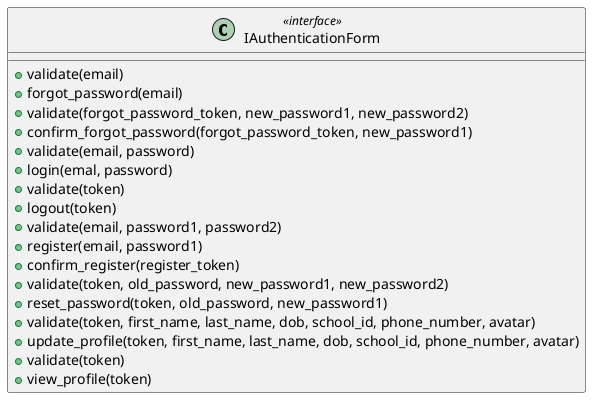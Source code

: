 @startuml iAuthenticationForm
class IAuthenticationForm <<interface>> {
    + validate(email)
    + forgot_password(email)
    + validate(forgot_password_token, new_password1, new_password2)
    + confirm_forgot_password(forgot_password_token, new_password1)
    + validate(email, password)
    + login(emal, password)
    + validate(token)
    + logout(token)
    + validate(email, password1, password2)
    + register(email, password1)
    + confirm_register(register_token)
    + validate(token, old_password, new_password1, new_password2)
    + reset_password(token, old_password, new_password1)
    + validate(token, first_name, last_name, dob, school_id, phone_number, avatar)
    + update_profile(token, first_name, last_name, dob, school_id, phone_number, avatar)
    + validate(token)
    + view_profile(token)
}
@enduml